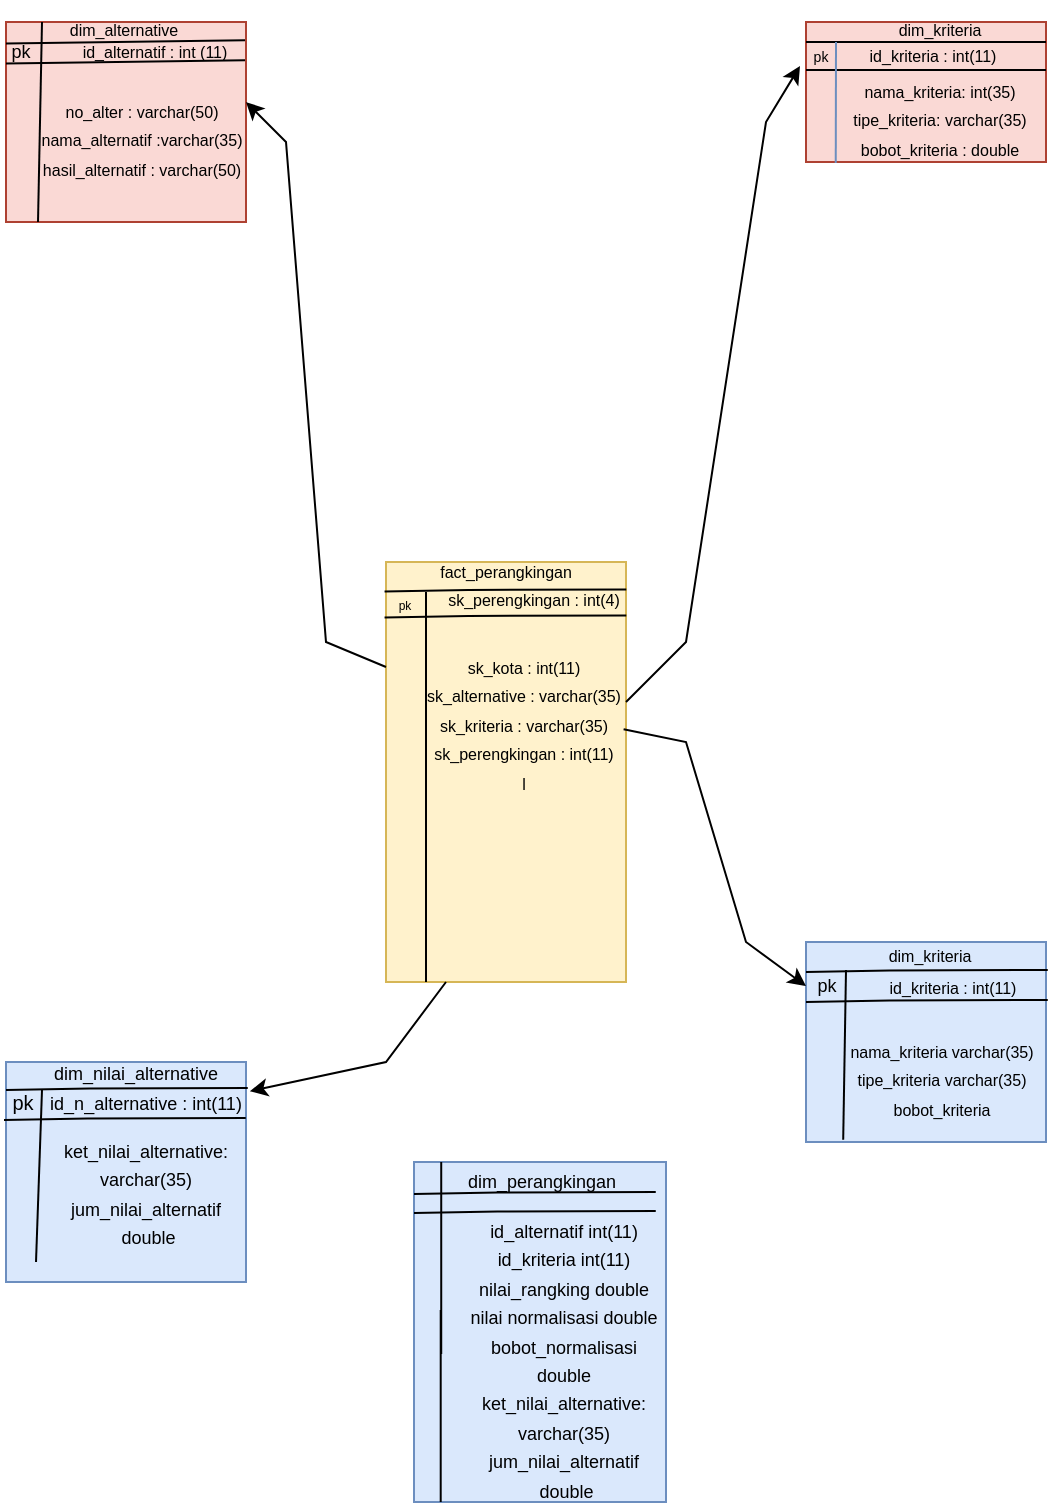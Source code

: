 <mxfile version="16.2.4" type="device"><diagram id="GxK9otyZxG2wYAbgW-Oj" name="Page-1"><mxGraphModel dx="910" dy="1373" grid="1" gridSize="10" guides="1" tooltips="1" connect="1" arrows="1" fold="1" page="1" pageScale="1" pageWidth="850" pageHeight="1100" math="0" shadow="0"><root><mxCell id="0"/><mxCell id="1" parent="0"/><mxCell id="llVBeWY4gzHnUX0cgs43-1" value="" style="rounded=0;whiteSpace=wrap;html=1;fillColor=#fad9d5;strokeColor=#ae4132;" parent="1" vertex="1"><mxGeometry x="100" y="50" width="120" height="100" as="geometry"/></mxCell><mxCell id="llVBeWY4gzHnUX0cgs43-2" value="" style="rounded=0;whiteSpace=wrap;html=1;fillColor=#fad9d5;strokeColor=#ae4132;" parent="1" vertex="1"><mxGeometry x="500" y="50" width="120" height="70" as="geometry"/></mxCell><mxCell id="llVBeWY4gzHnUX0cgs43-3" value="" style="rounded=0;whiteSpace=wrap;html=1;fillColor=#fff2cc;strokeColor=#d6b656;" parent="1" vertex="1"><mxGeometry x="290" y="320" width="120" height="210" as="geometry"/></mxCell><mxCell id="llVBeWY4gzHnUX0cgs43-4" value="" style="rounded=0;whiteSpace=wrap;html=1;fillColor=#dae8fc;strokeColor=#6c8ebf;" parent="1" vertex="1"><mxGeometry x="500" y="510" width="120" height="100" as="geometry"/></mxCell><mxCell id="llVBeWY4gzHnUX0cgs43-5" value="" style="rounded=0;whiteSpace=wrap;html=1;fillColor=#dae8fc;strokeColor=#6c8ebf;" parent="1" vertex="1"><mxGeometry x="100" y="570" width="120" height="110" as="geometry"/></mxCell><mxCell id="llVBeWY4gzHnUX0cgs43-6" value="" style="endArrow=none;html=1;rounded=0;entryX=1;entryY=0;entryDx=0;entryDy=0;" parent="1" edge="1" target="llVBeWY4gzHnUX0cgs43-10"><mxGeometry width="50" height="50" relative="1" as="geometry"><mxPoint x="116" y="150" as="sourcePoint"/><mxPoint x="116" y="60" as="targetPoint"/></mxGeometry></mxCell><mxCell id="llVBeWY4gzHnUX0cgs43-7" value="" style="endArrow=none;html=1;rounded=0;exitX=0;exitY=0.061;exitDx=0;exitDy=0;exitPerimeter=0;entryX=0.996;entryY=0.053;entryDx=0;entryDy=0;entryPerimeter=0;" parent="1" edge="1"><mxGeometry width="50" height="50" relative="1" as="geometry"><mxPoint x="100" y="60.81" as="sourcePoint"/><mxPoint x="219.52" y="59.13" as="targetPoint"/></mxGeometry></mxCell><mxCell id="llVBeWY4gzHnUX0cgs43-8" value="" style="endArrow=none;html=1;rounded=0;exitX=0;exitY=0.061;exitDx=0;exitDy=0;exitPerimeter=0;entryX=0.996;entryY=0.053;entryDx=0;entryDy=0;entryPerimeter=0;" parent="1" edge="1"><mxGeometry width="50" height="50" relative="1" as="geometry"><mxPoint x="100" y="70.81" as="sourcePoint"/><mxPoint x="219.52" y="69.13" as="targetPoint"/></mxGeometry></mxCell><mxCell id="llVBeWY4gzHnUX0cgs43-9" value="&lt;font style=&quot;font-size: 8px&quot;&gt;dim_alternative&lt;/font&gt;" style="text;whiteSpace=wrap;html=1;align=center;" parent="1" vertex="1"><mxGeometry x="129" y="39" width="60" height="20" as="geometry"/></mxCell><mxCell id="llVBeWY4gzHnUX0cgs43-10" value="&lt;font style=&quot;font-size: 9px&quot;&gt;pk&lt;/font&gt;" style="text;whiteSpace=wrap;html=1;align=center;" parent="1" vertex="1"><mxGeometry x="97" y="50" width="21" height="20" as="geometry"/></mxCell><mxCell id="llVBeWY4gzHnUX0cgs43-13" value="&lt;font style=&quot;font-size: 8px&quot;&gt;id_alternatif : int (11)&lt;/font&gt;" style="text;whiteSpace=wrap;html=1;align=center;" parent="1" vertex="1"><mxGeometry x="129" y="50" width="91" height="19" as="geometry"/></mxCell><mxCell id="llVBeWY4gzHnUX0cgs43-16" value="&lt;font style=&quot;font-size: 8px&quot;&gt;nama_kriteria: int(35)&lt;br&gt;tipe_kriteria: varchar(35)&lt;br&gt;bobot_kriteria : double&lt;br&gt;&lt;br&gt;&lt;/font&gt;" style="text;whiteSpace=wrap;html=1;align=center;" parent="1" vertex="1"><mxGeometry x="512" y="70" width="110" height="20" as="geometry"/></mxCell><mxCell id="llVBeWY4gzHnUX0cgs43-19" value="" style="endArrow=none;html=1;rounded=0;fontSize=6;" parent="1" target="llVBeWY4gzHnUX0cgs43-2" edge="1"><mxGeometry width="50" height="50" relative="1" as="geometry"><mxPoint x="500" y="74" as="sourcePoint"/><mxPoint x="560" y="24" as="targetPoint"/><Array as="points"><mxPoint x="620" y="74"/></Array></mxGeometry></mxCell><mxCell id="llVBeWY4gzHnUX0cgs43-20" value="" style="endArrow=none;html=1;rounded=0;fontSize=6;" parent="1" edge="1"><mxGeometry width="50" height="50" relative="1" as="geometry"><mxPoint x="500" y="60" as="sourcePoint"/><mxPoint x="620" y="60" as="targetPoint"/><Array as="points"><mxPoint x="620" y="60"/></Array></mxGeometry></mxCell><mxCell id="llVBeWY4gzHnUX0cgs43-22" value="" style="endArrow=none;html=1;rounded=0;fontSize=6;fillColor=#dae8fc;strokeColor=#6c8ebf;exitX=0.124;exitY=1.008;exitDx=0;exitDy=0;exitPerimeter=0;" parent="1" edge="1" source="llVBeWY4gzHnUX0cgs43-2"><mxGeometry width="50" height="50" relative="1" as="geometry"><mxPoint x="515" y="261" as="sourcePoint"/><mxPoint x="515" y="60" as="targetPoint"/></mxGeometry></mxCell><mxCell id="llVBeWY4gzHnUX0cgs43-24" value="" style="endArrow=none;html=1;rounded=0;fontSize=6;entryX=0.993;entryY=0.089;entryDx=0;entryDy=0;entryPerimeter=0;exitX=-0.006;exitY=0.132;exitDx=0;exitDy=0;exitPerimeter=0;" parent="1" source="llVBeWY4gzHnUX0cgs43-3" edge="1"><mxGeometry width="50" height="50" relative="1" as="geometry"><mxPoint x="291" y="348" as="sourcePoint"/><mxPoint x="410.16" y="346.69" as="targetPoint"/><Array as="points"><mxPoint x="331" y="347"/></Array></mxGeometry></mxCell><mxCell id="llVBeWY4gzHnUX0cgs43-26" value="" style="endArrow=none;html=1;rounded=0;fontSize=6;entryX=0.993;entryY=0.089;entryDx=0;entryDy=0;entryPerimeter=0;exitX=-0.006;exitY=0.132;exitDx=0;exitDy=0;exitPerimeter=0;" parent="1" edge="1"><mxGeometry width="50" height="50" relative="1" as="geometry"><mxPoint x="289.28" y="334.72" as="sourcePoint"/><mxPoint x="410.16" y="333.69" as="targetPoint"/><Array as="points"><mxPoint x="331" y="334"/></Array></mxGeometry></mxCell><mxCell id="llVBeWY4gzHnUX0cgs43-28" value="" style="endArrow=none;html=1;rounded=0;fontSize=6;" parent="1" edge="1"><mxGeometry width="50" height="50" relative="1" as="geometry"><mxPoint x="310" y="530" as="sourcePoint"/><mxPoint x="310" y="335" as="targetPoint"/></mxGeometry></mxCell><mxCell id="llVBeWY4gzHnUX0cgs43-29" value="" style="endArrow=none;html=1;rounded=0;fontSize=6;exitX=0.155;exitY=0.989;exitDx=0;exitDy=0;exitPerimeter=0;" parent="1" edge="1" source="llVBeWY4gzHnUX0cgs43-4"><mxGeometry width="50" height="50" relative="1" as="geometry"><mxPoint x="520" y="719" as="sourcePoint"/><mxPoint x="520" y="524" as="targetPoint"/></mxGeometry></mxCell><mxCell id="llVBeWY4gzHnUX0cgs43-30" value="" style="endArrow=none;html=1;rounded=0;fontSize=6;entryX=0.993;entryY=0.089;entryDx=0;entryDy=0;entryPerimeter=0;exitX=-0.006;exitY=0.132;exitDx=0;exitDy=0;exitPerimeter=0;" parent="1" edge="1"><mxGeometry width="50" height="50" relative="1" as="geometry"><mxPoint x="500" y="525.03" as="sourcePoint"/><mxPoint x="620.88" y="524" as="targetPoint"/><Array as="points"><mxPoint x="541.72" y="524.31"/></Array></mxGeometry></mxCell><mxCell id="llVBeWY4gzHnUX0cgs43-31" value="" style="endArrow=none;html=1;rounded=0;fontSize=6;entryX=0.993;entryY=0.089;entryDx=0;entryDy=0;entryPerimeter=0;exitX=-0.006;exitY=0.132;exitDx=0;exitDy=0;exitPerimeter=0;" parent="1" edge="1"><mxGeometry width="50" height="50" relative="1" as="geometry"><mxPoint x="500" y="540.03" as="sourcePoint"/><mxPoint x="620.88" y="539" as="targetPoint"/><Array as="points"><mxPoint x="541.72" y="539.31"/></Array></mxGeometry></mxCell><mxCell id="llVBeWY4gzHnUX0cgs43-32" value="" style="endArrow=none;html=1;rounded=0;fontSize=6;entryX=0.993;entryY=0.089;entryDx=0;entryDy=0;entryPerimeter=0;exitX=-0.006;exitY=0.132;exitDx=0;exitDy=0;exitPerimeter=0;" parent="1" edge="1"><mxGeometry width="50" height="50" relative="1" as="geometry"><mxPoint x="100" y="584.03" as="sourcePoint"/><mxPoint x="220.88" y="583" as="targetPoint"/><Array as="points"><mxPoint x="141.72" y="583.31"/></Array></mxGeometry></mxCell><mxCell id="llVBeWY4gzHnUX0cgs43-33" value="" style="endArrow=none;html=1;rounded=0;fontSize=6;entryX=0.993;entryY=0.089;entryDx=0;entryDy=0;entryPerimeter=0;exitX=-0.006;exitY=0.132;exitDx=0;exitDy=0;exitPerimeter=0;" parent="1" edge="1"><mxGeometry width="50" height="50" relative="1" as="geometry"><mxPoint x="99" y="599.03" as="sourcePoint"/><mxPoint x="219.88" y="598" as="targetPoint"/><Array as="points"><mxPoint x="140.72" y="598.31"/></Array></mxGeometry></mxCell><mxCell id="llVBeWY4gzHnUX0cgs43-34" value="" style="endArrow=none;html=1;rounded=0;fontSize=6;exitX=0;exitY=1;exitDx=0;exitDy=0;" parent="1" edge="1" source="llVBeWY4gzHnUX0cgs43-37"><mxGeometry width="50" height="50" relative="1" as="geometry"><mxPoint x="118" y="779" as="sourcePoint"/><mxPoint x="118" y="584" as="targetPoint"/></mxGeometry></mxCell><mxCell id="llVBeWY4gzHnUX0cgs43-35" value="&lt;font style=&quot;font-size: 8px&quot;&gt;&lt;font style=&quot;font-size: 8px&quot;&gt;sk_kota : int(11)&lt;/font&gt;&lt;br&gt;&lt;font style=&quot;font-size: 8px&quot;&gt;sk_alternative : varchar(35)&lt;/font&gt;&lt;br&gt;&lt;font style=&quot;font-size: 8px&quot;&gt;sk_kriteria : varchar(35)&lt;/font&gt;&lt;br&gt;&lt;font style=&quot;font-size: 8px&quot;&gt;sk_perengkingan : int(11)&lt;/font&gt;&lt;br&gt;&lt;font style=&quot;font-size: 8px&quot;&gt;l&lt;/font&gt;&lt;br&gt;&lt;br&gt;&lt;/font&gt;" style="text;whiteSpace=wrap;html=1;align=center;" parent="1" vertex="1"><mxGeometry x="300" y="358" width="118" height="20" as="geometry"/></mxCell><mxCell id="llVBeWY4gzHnUX0cgs43-36" value="&lt;font style=&quot;font-size: 8px&quot;&gt;&lt;font style=&quot;font-size: 8px&quot;&gt;nama_kriteria varchar(35)&lt;br&gt;&lt;/font&gt;tipe_kriteria varchar(35)&lt;br&gt;bobot_kriteria&lt;br&gt;&lt;/font&gt;" style="text;whiteSpace=wrap;html=1;align=center;" parent="1" vertex="1"><mxGeometry x="518" y="550" width="100" height="50" as="geometry"/></mxCell><mxCell id="llVBeWY4gzHnUX0cgs43-37" value="&lt;font style=&quot;font-size: 9px&quot;&gt;ket_nilai_alternative: varchar(35)&lt;br&gt;jum_nilai_alternatif&lt;br&gt;&amp;nbsp;double&lt;br&gt;&lt;/font&gt;" style="text;whiteSpace=wrap;html=1;align=center;" parent="1" vertex="1"><mxGeometry x="115" y="600" width="110" height="70" as="geometry"/></mxCell><mxCell id="llVBeWY4gzHnUX0cgs43-38" value="&lt;font style=&quot;font-size: 8px&quot;&gt;id_kriteria : int(11)&lt;/font&gt;" style="text;whiteSpace=wrap;html=1;align=center;" parent="1" vertex="1"><mxGeometry x="530" y="52" width="67" height="20" as="geometry"/></mxCell><mxCell id="llVBeWY4gzHnUX0cgs43-40" value="&lt;font style=&quot;font-size: 8px&quot;&gt;no_alter : varchar(50)&lt;br&gt;nama_alternatif :varchar(35)&lt;br&gt;hasil_alternatif : varchar(50)&lt;br&gt;&lt;br&gt;&lt;/font&gt;" style="text;whiteSpace=wrap;html=1;align=center;" parent="1" vertex="1"><mxGeometry x="112.5" y="80" width="110" height="20" as="geometry"/></mxCell><mxCell id="llVBeWY4gzHnUX0cgs43-42" value="&lt;font style=&quot;font-size: 8px&quot;&gt;dim_kriteria&lt;/font&gt;" style="text;whiteSpace=wrap;html=1;align=center;" parent="1" vertex="1"><mxGeometry x="532" y="502" width="60" height="20" as="geometry"/></mxCell><mxCell id="llVBeWY4gzHnUX0cgs43-43" value="&lt;font style=&quot;font-size: 9px&quot;&gt;id_n_alternative : int(11)&lt;/font&gt;" style="text;whiteSpace=wrap;html=1;align=center;" parent="1" vertex="1"><mxGeometry x="120" y="576" width="100" height="20" as="geometry"/></mxCell><mxCell id="llVBeWY4gzHnUX0cgs43-44" value="&lt;font style=&quot;font-size: 8px&quot;&gt;sk_perengkingan : int(4)&lt;/font&gt;" style="text;whiteSpace=wrap;html=1;align=center;" parent="1" vertex="1"><mxGeometry x="318" y="324" width="92" height="20" as="geometry"/></mxCell><mxCell id="llVBeWY4gzHnUX0cgs43-45" value="&lt;font style=&quot;font-size: 8px&quot;&gt;id_kriteria : int(11)&lt;/font&gt;" style="text;whiteSpace=wrap;html=1;align=center;" parent="1" vertex="1"><mxGeometry x="537" y="518" width="73" height="22" as="geometry"/></mxCell><mxCell id="llVBeWY4gzHnUX0cgs43-49" value="&lt;font style=&quot;font-size: 9px&quot;&gt;dim_nilai_alternative&lt;/font&gt;" style="text;whiteSpace=wrap;html=1;align=center;" parent="1" vertex="1"><mxGeometry x="135" y="561" width="60" height="20" as="geometry"/></mxCell><mxCell id="llVBeWY4gzHnUX0cgs43-50" value="&lt;font style=&quot;font-size: 8px&quot;&gt;fact_perangkingan&lt;/font&gt;" style="text;whiteSpace=wrap;html=1;align=center;" parent="1" vertex="1"><mxGeometry x="320" y="310" width="60" height="20" as="geometry"/></mxCell><mxCell id="llVBeWY4gzHnUX0cgs43-51" value="&lt;font style=&quot;font-size: 8px&quot;&gt;dim_kriteria&lt;/font&gt;" style="text;whiteSpace=wrap;html=1;align=center;" parent="1" vertex="1"><mxGeometry x="537" y="39" width="60" height="20" as="geometry"/></mxCell><mxCell id="llVBeWY4gzHnUX0cgs43-52" value="&lt;font style=&quot;font-size: 9px&quot;&gt;pk&lt;/font&gt;" style="text;whiteSpace=wrap;html=1;align=center;" parent="1" vertex="1"><mxGeometry x="500" y="517" width="21" height="20" as="geometry"/></mxCell><mxCell id="llVBeWY4gzHnUX0cgs43-53" value="&lt;font style=&quot;font-size: 10px&quot;&gt;pk&lt;/font&gt;" style="text;whiteSpace=wrap;html=1;align=center;" parent="1" vertex="1"><mxGeometry x="98" y="576" width="21" height="20" as="geometry"/></mxCell><mxCell id="llVBeWY4gzHnUX0cgs43-54" value="&lt;font style=&quot;font-size: 6px&quot;&gt;pk&lt;/font&gt;" style="text;whiteSpace=wrap;html=1;align=center;" parent="1" vertex="1"><mxGeometry x="289" y="326" width="21" height="20" as="geometry"/></mxCell><mxCell id="llVBeWY4gzHnUX0cgs43-55" value="&lt;font style=&quot;font-size: 7px&quot;&gt;pk&lt;/font&gt;" style="text;whiteSpace=wrap;html=1;align=center;" parent="1" vertex="1"><mxGeometry x="497" y="52" width="21" height="20" as="geometry"/></mxCell><mxCell id="llVBeWY4gzHnUX0cgs43-58" value="" style="endArrow=classic;html=1;rounded=0;fontSize=6;exitX=0;exitY=0.25;exitDx=0;exitDy=0;" parent="1" source="llVBeWY4gzHnUX0cgs43-3" edge="1"><mxGeometry width="50" height="50" relative="1" as="geometry"><mxPoint x="270" y="370" as="sourcePoint"/><mxPoint x="220" y="90" as="targetPoint"/><Array as="points"><mxPoint x="260" y="360"/><mxPoint x="240" y="110"/></Array></mxGeometry></mxCell><mxCell id="llVBeWY4gzHnUX0cgs43-59" value="" style="endArrow=classic;html=1;rounded=0;fontSize=6;entryX=0;entryY=1;entryDx=0;entryDy=0;" parent="1" target="llVBeWY4gzHnUX0cgs43-55" edge="1"><mxGeometry width="50" height="50" relative="1" as="geometry"><mxPoint x="410" y="390" as="sourcePoint"/><mxPoint x="440" y="220" as="targetPoint"/><Array as="points"><mxPoint x="440" y="360"/><mxPoint x="480" y="100"/></Array></mxGeometry></mxCell><mxCell id="llVBeWY4gzHnUX0cgs43-60" value="" style="endArrow=classic;html=1;rounded=0;fontSize=6;entryX=1.016;entryY=0.133;entryDx=0;entryDy=0;entryPerimeter=0;exitX=0.25;exitY=1;exitDx=0;exitDy=0;" parent="1" source="llVBeWY4gzHnUX0cgs43-3" target="llVBeWY4gzHnUX0cgs43-5" edge="1"><mxGeometry width="50" height="50" relative="1" as="geometry"><mxPoint x="330" y="540" as="sourcePoint"/><mxPoint x="440" y="450" as="targetPoint"/><Array as="points"><mxPoint x="290" y="570"/></Array></mxGeometry></mxCell><mxCell id="llVBeWY4gzHnUX0cgs43-61" value="" style="endArrow=classic;html=1;rounded=0;fontSize=6;entryX=0;entryY=0.75;entryDx=0;entryDy=0;exitX=0.99;exitY=0.398;exitDx=0;exitDy=0;exitPerimeter=0;" parent="1" source="llVBeWY4gzHnUX0cgs43-3" target="llVBeWY4gzHnUX0cgs43-52" edge="1"><mxGeometry width="50" height="50" relative="1" as="geometry"><mxPoint x="390" y="620" as="sourcePoint"/><mxPoint x="440" y="570" as="targetPoint"/><Array as="points"><mxPoint x="440" y="410"/><mxPoint x="470" y="510"/></Array></mxGeometry></mxCell><mxCell id="7s15zAlrfA7mtXYIxivD-2" value="" style="rounded=0;whiteSpace=wrap;html=1;fillColor=#dae8fc;strokeColor=#6c8ebf;" vertex="1" parent="1"><mxGeometry x="304" y="620" width="126" height="170" as="geometry"/></mxCell><mxCell id="7s15zAlrfA7mtXYIxivD-5" value="&lt;font style=&quot;font-size: 9px&quot;&gt;dim_perangkingan&lt;/font&gt;" style="text;whiteSpace=wrap;html=1;align=center;" vertex="1" parent="1"><mxGeometry x="318" y="615" width="100" height="20" as="geometry"/></mxCell><mxCell id="7s15zAlrfA7mtXYIxivD-6" value="" style="endArrow=none;html=1;rounded=0;fontSize=6;entryX=0.993;entryY=0.089;entryDx=0;entryDy=0;entryPerimeter=0;exitX=-0.006;exitY=0.132;exitDx=0;exitDy=0;exitPerimeter=0;" edge="1" parent="1"><mxGeometry width="50" height="50" relative="1" as="geometry"><mxPoint x="304" y="636.03" as="sourcePoint"/><mxPoint x="424.88" y="635" as="targetPoint"/><Array as="points"><mxPoint x="345.72" y="635.31"/></Array></mxGeometry></mxCell><mxCell id="7s15zAlrfA7mtXYIxivD-7" value="" style="endArrow=none;html=1;rounded=0;fontSize=6;entryX=0.993;entryY=0.089;entryDx=0;entryDy=0;entryPerimeter=0;exitX=-0.006;exitY=0.132;exitDx=0;exitDy=0;exitPerimeter=0;" edge="1" parent="1"><mxGeometry width="50" height="50" relative="1" as="geometry"><mxPoint x="304" y="645.51" as="sourcePoint"/><mxPoint x="424.88" y="644.48" as="targetPoint"/><Array as="points"><mxPoint x="345.72" y="644.79"/></Array></mxGeometry></mxCell><mxCell id="7s15zAlrfA7mtXYIxivD-9" value="" style="endArrow=none;html=1;rounded=0;fontSize=6;exitX=0;exitY=1;exitDx=0;exitDy=0;" edge="1" parent="1"><mxGeometry width="50" height="50" relative="1" as="geometry"><mxPoint x="317.61" y="716.0" as="sourcePoint"/><mxPoint x="317.61" y="620" as="targetPoint"/></mxGeometry></mxCell><mxCell id="7s15zAlrfA7mtXYIxivD-10" value="&lt;font style=&quot;font-size: 9px&quot;&gt;id_alternatif int(11)&lt;br&gt;id_kriteria int(11)&lt;br&gt;nilai_rangking double&lt;br&gt;nilai normalisasi double&lt;br&gt;bobot_normalisasi double&lt;br&gt;ket_nilai_alternative: varchar(35)&lt;br&gt;jum_nilai_alternatif&lt;br&gt;&amp;nbsp;double&lt;br&gt;&lt;/font&gt;" style="text;whiteSpace=wrap;html=1;align=center;" vertex="1" parent="1"><mxGeometry x="330" y="640" width="98" height="70" as="geometry"/></mxCell><mxCell id="7s15zAlrfA7mtXYIxivD-11" value="" style="endArrow=none;html=1;rounded=0;fontSize=6;exitX=0;exitY=1;exitDx=0;exitDy=0;" edge="1" parent="1"><mxGeometry width="50" height="50" relative="1" as="geometry"><mxPoint x="317.35" y="790.0" as="sourcePoint"/><mxPoint x="317.35" y="694" as="targetPoint"/></mxGeometry></mxCell></root></mxGraphModel></diagram></mxfile>